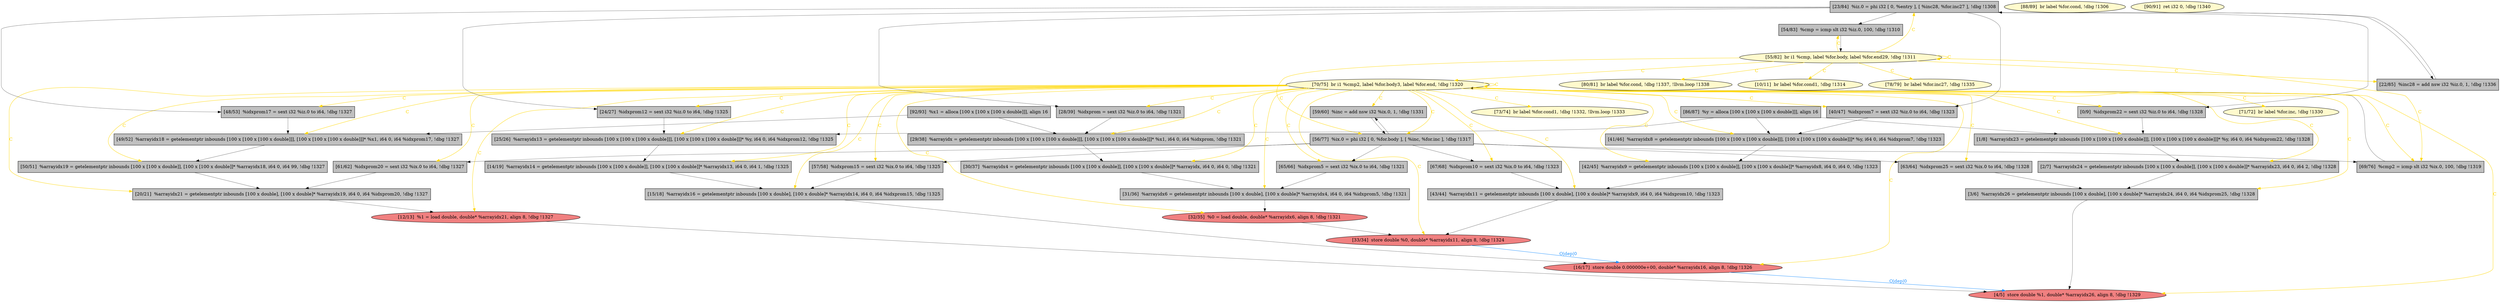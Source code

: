 
digraph G {


node108 [fillcolor=grey,label="[25/26]  %arrayidx13 = getelementptr inbounds [100 x [100 x [100 x double]]], [100 x [100 x [100 x double]]]* %y, i64 0, i64 %idxprom12, !dbg !1325",shape=rectangle,style=filled ]
node106 [fillcolor=grey,label="[24/27]  %idxprom12 = sext i32 %iz.0 to i64, !dbg !1325",shape=rectangle,style=filled ]
node105 [fillcolor=grey,label="[40/47]  %idxprom7 = sext i32 %iz.0 to i64, !dbg !1323",shape=rectangle,style=filled ]
node104 [fillcolor=lemonchiffon,label="[80/81]  br label %for.cond, !dbg !1337, !llvm.loop !1338",shape=ellipse,style=filled ]
node103 [fillcolor=grey,label="[42/45]  %arrayidx9 = getelementptr inbounds [100 x [100 x double]], [100 x [100 x double]]* %arrayidx8, i64 0, i64 0, !dbg !1323",shape=rectangle,style=filled ]
node101 [fillcolor=lemonchiffon,label="[55/82]  br i1 %cmp, label %for.body, label %for.end29, !dbg !1311",shape=ellipse,style=filled ]
node100 [fillcolor=lemonchiffon,label="[71/72]  br label %for.inc, !dbg !1330",shape=ellipse,style=filled ]
node99 [fillcolor=grey,label="[65/66]  %idxprom5 = sext i32 %ix.0 to i64, !dbg !1321",shape=rectangle,style=filled ]
node72 [fillcolor=grey,label="[86/87]  %y = alloca [100 x [100 x [100 x double]]], align 16",shape=rectangle,style=filled ]
node63 [fillcolor=lemonchiffon,label="[10/11]  br label %for.cond1, !dbg !1314",shape=ellipse,style=filled ]
node71 [fillcolor=lightcoral,label="[16/17]  store double 0.000000e+00, double* %arrayidx16, align 8, !dbg !1326",shape=ellipse,style=filled ]
node92 [fillcolor=grey,label="[3/6]  %arrayidx26 = getelementptr inbounds [100 x double], [100 x double]* %arrayidx24, i64 0, i64 %idxprom25, !dbg !1328",shape=rectangle,style=filled ]
node68 [fillcolor=grey,label="[61/62]  %idxprom20 = sext i32 %ix.0 to i64, !dbg !1327",shape=rectangle,style=filled ]
node62 [fillcolor=grey,label="[0/9]  %idxprom22 = sext i32 %iz.0 to i64, !dbg !1328",shape=rectangle,style=filled ]
node76 [fillcolor=grey,label="[49/52]  %arrayidx18 = getelementptr inbounds [100 x [100 x [100 x double]]], [100 x [100 x [100 x double]]]* %x1, i64 0, i64 %idxprom17, !dbg !1327",shape=rectangle,style=filled ]
node74 [fillcolor=grey,label="[15/18]  %arrayidx16 = getelementptr inbounds [100 x double], [100 x double]* %arrayidx14, i64 0, i64 %idxprom15, !dbg !1325",shape=rectangle,style=filled ]
node75 [fillcolor=lightcoral,label="[32/35]  %0 = load double, double* %arrayidx6, align 8, !dbg !1321",shape=ellipse,style=filled ]
node90 [fillcolor=grey,label="[69/76]  %cmp2 = icmp slt i32 %ix.0, 100, !dbg !1319",shape=rectangle,style=filled ]
node86 [fillcolor=grey,label="[59/60]  %inc = add nsw i32 %ix.0, 1, !dbg !1331",shape=rectangle,style=filled ]
node73 [fillcolor=grey,label="[43/44]  %arrayidx11 = getelementptr inbounds [100 x double], [100 x double]* %arrayidx9, i64 0, i64 %idxprom10, !dbg !1323",shape=rectangle,style=filled ]
node64 [fillcolor=lightcoral,label="[12/13]  %1 = load double, double* %arrayidx21, align 8, !dbg !1327",shape=ellipse,style=filled ]
node98 [fillcolor=lightcoral,label="[33/34]  store double %0, double* %arrayidx11, align 8, !dbg !1324",shape=ellipse,style=filled ]
node77 [fillcolor=grey,label="[28/39]  %idxprom = sext i32 %iz.0 to i64, !dbg !1321",shape=rectangle,style=filled ]
node66 [fillcolor=grey,label="[20/21]  %arrayidx21 = getelementptr inbounds [100 x double], [100 x double]* %arrayidx19, i64 0, i64 %idxprom20, !dbg !1327",shape=rectangle,style=filled ]
node102 [fillcolor=lemonchiffon,label="[70/75]  br i1 %cmp2, label %for.body3, label %for.end, !dbg !1320",shape=ellipse,style=filled ]
node70 [fillcolor=grey,label="[48/53]  %idxprom17 = sext i32 %iz.0 to i64, !dbg !1327",shape=rectangle,style=filled ]
node82 [fillcolor=grey,label="[63/64]  %idxprom25 = sext i32 %ix.0 to i64, !dbg !1328",shape=rectangle,style=filled ]
node94 [fillcolor=grey,label="[56/77]  %ix.0 = phi i32 [ 0, %for.body ], [ %inc, %for.inc ], !dbg !1317",shape=rectangle,style=filled ]
node78 [fillcolor=grey,label="[29/38]  %arrayidx = getelementptr inbounds [100 x [100 x [100 x double]]], [100 x [100 x [100 x double]]]* %x1, i64 0, i64 %idxprom, !dbg !1321",shape=rectangle,style=filled ]
node79 [fillcolor=grey,label="[2/7]  %arrayidx24 = getelementptr inbounds [100 x [100 x double]], [100 x [100 x double]]* %arrayidx23, i64 0, i64 2, !dbg !1328",shape=rectangle,style=filled ]
node80 [fillcolor=lemonchiffon,label="[88/89]  br label %for.cond, !dbg !1306",shape=ellipse,style=filled ]
node69 [fillcolor=grey,label="[50/51]  %arrayidx19 = getelementptr inbounds [100 x [100 x double]], [100 x [100 x double]]* %arrayidx18, i64 0, i64 99, !dbg !1327",shape=rectangle,style=filled ]
node81 [fillcolor=grey,label="[1/8]  %arrayidx23 = getelementptr inbounds [100 x [100 x [100 x double]]], [100 x [100 x [100 x double]]]* %y, i64 0, i64 %idxprom22, !dbg !1328",shape=rectangle,style=filled ]
node84 [fillcolor=grey,label="[23/84]  %iz.0 = phi i32 [ 0, %entry ], [ %inc28, %for.inc27 ], !dbg !1308",shape=rectangle,style=filled ]
node83 [fillcolor=lemonchiffon,label="[78/79]  br label %for.inc27, !dbg !1335",shape=ellipse,style=filled ]
node85 [fillcolor=lemonchiffon,label="[90/91]  ret i32 0, !dbg !1340",shape=ellipse,style=filled ]
node87 [fillcolor=lemonchiffon,label="[73/74]  br label %for.cond1, !dbg !1332, !llvm.loop !1333",shape=ellipse,style=filled ]
node93 [fillcolor=grey,label="[92/93]  %x1 = alloca [100 x [100 x [100 x double]]], align 16",shape=rectangle,style=filled ]
node88 [fillcolor=lightcoral,label="[4/5]  store double %1, double* %arrayidx26, align 8, !dbg !1329",shape=ellipse,style=filled ]
node89 [fillcolor=grey,label="[30/37]  %arrayidx4 = getelementptr inbounds [100 x [100 x double]], [100 x [100 x double]]* %arrayidx, i64 0, i64 0, !dbg !1321",shape=rectangle,style=filled ]
node65 [fillcolor=grey,label="[14/19]  %arrayidx14 = getelementptr inbounds [100 x [100 x double]], [100 x [100 x double]]* %arrayidx13, i64 0, i64 1, !dbg !1325",shape=rectangle,style=filled ]
node95 [fillcolor=grey,label="[54/83]  %cmp = icmp slt i32 %iz.0, 100, !dbg !1310",shape=rectangle,style=filled ]
node67 [fillcolor=grey,label="[22/85]  %inc28 = add nsw i32 %iz.0, 1, !dbg !1336",shape=rectangle,style=filled ]
node96 [fillcolor=grey,label="[67/68]  %idxprom10 = sext i32 %ix.0 to i64, !dbg !1323",shape=rectangle,style=filled ]
node107 [fillcolor=grey,label="[41/46]  %arrayidx8 = getelementptr inbounds [100 x [100 x [100 x double]]], [100 x [100 x [100 x double]]]* %y, i64 0, i64 %idxprom7, !dbg !1323",shape=rectangle,style=filled ]
node91 [fillcolor=grey,label="[31/36]  %arrayidx6 = getelementptr inbounds [100 x double], [100 x double]* %arrayidx4, i64 0, i64 %idxprom5, !dbg !1321",shape=rectangle,style=filled ]
node97 [fillcolor=grey,label="[57/58]  %idxprom15 = sext i32 %ix.0 to i64, !dbg !1325",shape=rectangle,style=filled ]

node102->node98 [style=solid,color=gold,label="C",penwidth=1.0,fontcolor=gold ]
node102->node106 [style=solid,color=gold,label="C",penwidth=1.0,fontcolor=gold ]
node101->node63 [style=solid,color=gold,label="C",penwidth=1.0,fontcolor=gold ]
node102->node91 [style=solid,color=gold,label="C",penwidth=1.0,fontcolor=gold ]
node84->node67 [style=solid,color=black,label="",penwidth=0.5,fontcolor=black ]
node102->node89 [style=solid,color=gold,label="C",penwidth=1.0,fontcolor=gold ]
node102->node78 [style=solid,color=gold,label="C",penwidth=1.0,fontcolor=gold ]
node102->node94 [style=solid,color=gold,label="C",penwidth=1.0,fontcolor=gold ]
node101->node90 [style=solid,color=gold,label="C",penwidth=1.0,fontcolor=gold ]
node102->node65 [style=solid,color=gold,label="C",penwidth=1.0,fontcolor=gold ]
node102->node105 [style=solid,color=gold,label="C",penwidth=1.0,fontcolor=gold ]
node101->node84 [style=solid,color=gold,label="C",penwidth=1.0,fontcolor=gold ]
node62->node81 [style=solid,color=black,label="",penwidth=0.5,fontcolor=black ]
node79->node92 [style=solid,color=black,label="",penwidth=0.5,fontcolor=black ]
node102->node100 [style=solid,color=gold,label="C",penwidth=1.0,fontcolor=gold ]
node70->node76 [style=solid,color=black,label="",penwidth=0.5,fontcolor=black ]
node94->node82 [style=solid,color=black,label="",penwidth=0.5,fontcolor=black ]
node68->node66 [style=solid,color=black,label="",penwidth=0.5,fontcolor=black ]
node99->node91 [style=solid,color=black,label="",penwidth=0.5,fontcolor=black ]
node103->node73 [style=solid,color=black,label="",penwidth=0.5,fontcolor=black ]
node89->node91 [style=solid,color=black,label="",penwidth=0.5,fontcolor=black ]
node107->node103 [style=solid,color=black,label="",penwidth=0.5,fontcolor=black ]
node94->node68 [style=solid,color=black,label="",penwidth=0.5,fontcolor=black ]
node102->node66 [style=solid,color=gold,label="C",penwidth=1.0,fontcolor=gold ]
node101->node83 [style=solid,color=gold,label="C",penwidth=1.0,fontcolor=gold ]
node102->node87 [style=solid,color=gold,label="C",penwidth=1.0,fontcolor=gold ]
node102->node75 [style=solid,color=gold,label="C",penwidth=1.0,fontcolor=gold ]
node91->node75 [style=solid,color=black,label="",penwidth=0.5,fontcolor=black ]
node69->node66 [style=solid,color=black,label="",penwidth=0.5,fontcolor=black ]
node96->node73 [style=solid,color=black,label="",penwidth=0.5,fontcolor=black ]
node101->node95 [style=solid,color=gold,label="C",penwidth=1.0,fontcolor=gold ]
node84->node70 [style=solid,color=black,label="",penwidth=0.5,fontcolor=black ]
node86->node94 [style=solid,color=black,label="",penwidth=0.5,fontcolor=black ]
node81->node79 [style=solid,color=black,label="",penwidth=0.5,fontcolor=black ]
node102->node88 [style=solid,color=gold,label="C",penwidth=1.0,fontcolor=gold ]
node102->node97 [style=solid,color=gold,label="C",penwidth=1.0,fontcolor=gold ]
node73->node98 [style=solid,color=black,label="",penwidth=0.5,fontcolor=black ]
node72->node107 [style=solid,color=black,label="",penwidth=0.5,fontcolor=black ]
node102->node74 [style=solid,color=gold,label="C",penwidth=1.0,fontcolor=gold ]
node102->node103 [style=solid,color=gold,label="C",penwidth=1.0,fontcolor=gold ]
node102->node107 [style=solid,color=gold,label="C",penwidth=1.0,fontcolor=gold ]
node90->node102 [style=solid,color=black,label="",penwidth=0.5,fontcolor=black ]
node92->node88 [style=solid,color=black,label="",penwidth=0.5,fontcolor=black ]
node102->node81 [style=solid,color=gold,label="C",penwidth=1.0,fontcolor=gold ]
node102->node90 [style=solid,color=gold,label="C",penwidth=1.0,fontcolor=gold ]
node77->node78 [style=solid,color=black,label="",penwidth=0.5,fontcolor=black ]
node102->node86 [style=solid,color=gold,label="C",penwidth=1.0,fontcolor=gold ]
node102->node82 [style=solid,color=gold,label="C",penwidth=1.0,fontcolor=gold ]
node102->node64 [style=solid,color=gold,label="C",penwidth=1.0,fontcolor=gold ]
node102->node76 [style=solid,color=gold,label="C",penwidth=1.0,fontcolor=gold ]
node93->node76 [style=solid,color=black,label="",penwidth=0.5,fontcolor=black ]
node97->node74 [style=solid,color=black,label="",penwidth=0.5,fontcolor=black ]
node102->node79 [style=solid,color=gold,label="C",penwidth=1.0,fontcolor=gold ]
node102->node77 [style=solid,color=gold,label="C",penwidth=1.0,fontcolor=gold ]
node102->node92 [style=solid,color=gold,label="C",penwidth=1.0,fontcolor=gold ]
node64->node88 [style=solid,color=black,label="",penwidth=0.5,fontcolor=black ]
node108->node65 [style=solid,color=black,label="",penwidth=0.5,fontcolor=black ]
node101->node101 [style=solid,color=gold,label="C",penwidth=1.0,fontcolor=gold ]
node74->node71 [style=solid,color=black,label="",penwidth=0.5,fontcolor=black ]
node101->node94 [style=solid,color=gold,label="C",penwidth=1.0,fontcolor=gold ]
node72->node108 [style=solid,color=black,label="",penwidth=0.5,fontcolor=black ]
node106->node108 [style=solid,color=black,label="",penwidth=0.5,fontcolor=black ]
node84->node62 [style=solid,color=black,label="",penwidth=0.5,fontcolor=black ]
node102->node71 [style=solid,color=gold,label="C",penwidth=1.0,fontcolor=gold ]
node84->node95 [style=solid,color=black,label="",penwidth=0.5,fontcolor=black ]
node84->node105 [style=solid,color=black,label="",penwidth=0.5,fontcolor=black ]
node65->node74 [style=solid,color=black,label="",penwidth=0.5,fontcolor=black ]
node78->node89 [style=solid,color=black,label="",penwidth=0.5,fontcolor=black ]
node101->node102 [style=solid,color=gold,label="C",penwidth=1.0,fontcolor=gold ]
node94->node97 [style=solid,color=black,label="",penwidth=0.5,fontcolor=black ]
node101->node104 [style=solid,color=gold,label="C",penwidth=1.0,fontcolor=gold ]
node102->node99 [style=solid,color=gold,label="C",penwidth=1.0,fontcolor=gold ]
node66->node64 [style=solid,color=black,label="",penwidth=0.5,fontcolor=black ]
node94->node99 [style=solid,color=black,label="",penwidth=0.5,fontcolor=black ]
node102->node68 [style=solid,color=gold,label="C",penwidth=1.0,fontcolor=gold ]
node93->node78 [style=solid,color=black,label="",penwidth=0.5,fontcolor=black ]
node82->node92 [style=solid,color=black,label="",penwidth=0.5,fontcolor=black ]
node84->node106 [style=solid,color=black,label="",penwidth=0.5,fontcolor=black ]
node105->node107 [style=solid,color=black,label="",penwidth=0.5,fontcolor=black ]
node102->node69 [style=solid,color=gold,label="C",penwidth=1.0,fontcolor=gold ]
node102->node96 [style=solid,color=gold,label="C",penwidth=1.0,fontcolor=gold ]
node84->node77 [style=solid,color=black,label="",penwidth=0.5,fontcolor=black ]
node94->node86 [style=solid,color=black,label="",penwidth=0.5,fontcolor=black ]
node102->node70 [style=solid,color=gold,label="C",penwidth=1.0,fontcolor=gold ]
node72->node81 [style=solid,color=black,label="",penwidth=0.5,fontcolor=black ]
node67->node84 [style=solid,color=black,label="",penwidth=0.5,fontcolor=black ]
node76->node69 [style=solid,color=black,label="",penwidth=0.5,fontcolor=black ]
node94->node90 [style=solid,color=black,label="",penwidth=0.5,fontcolor=black ]
node102->node73 [style=solid,color=gold,label="C",penwidth=1.0,fontcolor=gold ]
node95->node101 [style=solid,color=black,label="",penwidth=0.5,fontcolor=black ]
node75->node98 [style=solid,color=black,label="",penwidth=0.5,fontcolor=black ]
node94->node96 [style=solid,color=black,label="",penwidth=0.5,fontcolor=black ]
node71->node88 [style=solid,color=dodgerblue,label="O|dep|0",penwidth=1.0,fontcolor=dodgerblue ]
node98->node71 [style=solid,color=dodgerblue,label="O|dep|0",penwidth=1.0,fontcolor=dodgerblue ]
node102->node108 [style=solid,color=gold,label="C",penwidth=1.0,fontcolor=gold ]
node101->node67 [style=solid,color=gold,label="C",penwidth=1.0,fontcolor=gold ]
node102->node62 [style=solid,color=gold,label="C",penwidth=1.0,fontcolor=gold ]
node102->node102 [style=solid,color=gold,label="C",penwidth=1.0,fontcolor=gold ]


}
